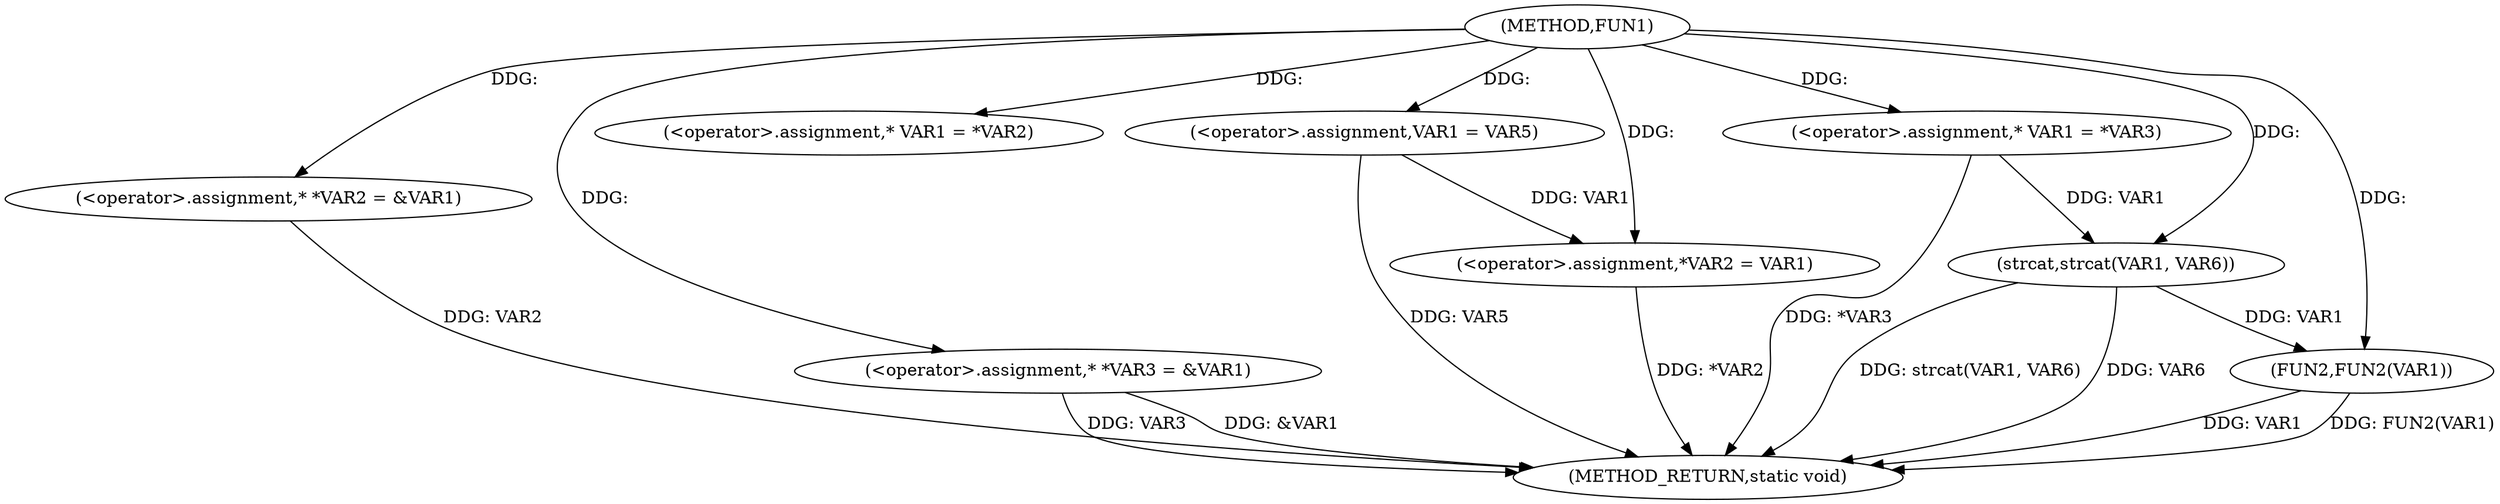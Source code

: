 digraph FUN1 {  
"1000100" [label = "(METHOD,FUN1)" ]
"1000141" [label = "(METHOD_RETURN,static void)" ]
"1000104" [label = "(<operator>.assignment,* *VAR2 = &VAR1)" ]
"1000109" [label = "(<operator>.assignment,* *VAR3 = &VAR1)" ]
"1000117" [label = "(<operator>.assignment,* VAR1 = *VAR2)" ]
"1000121" [label = "(<operator>.assignment,VAR1 = VAR5)" ]
"1000124" [label = "(<operator>.assignment,*VAR2 = VAR1)" ]
"1000130" [label = "(<operator>.assignment,* VAR1 = *VAR3)" ]
"1000136" [label = "(strcat,strcat(VAR1, VAR6))" ]
"1000139" [label = "(FUN2,FUN2(VAR1))" ]
  "1000124" -> "1000141"  [ label = "DDG: *VAR2"] 
  "1000104" -> "1000141"  [ label = "DDG: VAR2"] 
  "1000139" -> "1000141"  [ label = "DDG: VAR1"] 
  "1000109" -> "1000141"  [ label = "DDG: VAR3"] 
  "1000136" -> "1000141"  [ label = "DDG: strcat(VAR1, VAR6)"] 
  "1000136" -> "1000141"  [ label = "DDG: VAR6"] 
  "1000109" -> "1000141"  [ label = "DDG: &VAR1"] 
  "1000121" -> "1000141"  [ label = "DDG: VAR5"] 
  "1000130" -> "1000141"  [ label = "DDG: *VAR3"] 
  "1000139" -> "1000141"  [ label = "DDG: FUN2(VAR1)"] 
  "1000100" -> "1000104"  [ label = "DDG: "] 
  "1000100" -> "1000109"  [ label = "DDG: "] 
  "1000100" -> "1000117"  [ label = "DDG: "] 
  "1000100" -> "1000121"  [ label = "DDG: "] 
  "1000121" -> "1000124"  [ label = "DDG: VAR1"] 
  "1000100" -> "1000124"  [ label = "DDG: "] 
  "1000100" -> "1000130"  [ label = "DDG: "] 
  "1000130" -> "1000136"  [ label = "DDG: VAR1"] 
  "1000100" -> "1000136"  [ label = "DDG: "] 
  "1000136" -> "1000139"  [ label = "DDG: VAR1"] 
  "1000100" -> "1000139"  [ label = "DDG: "] 
}

